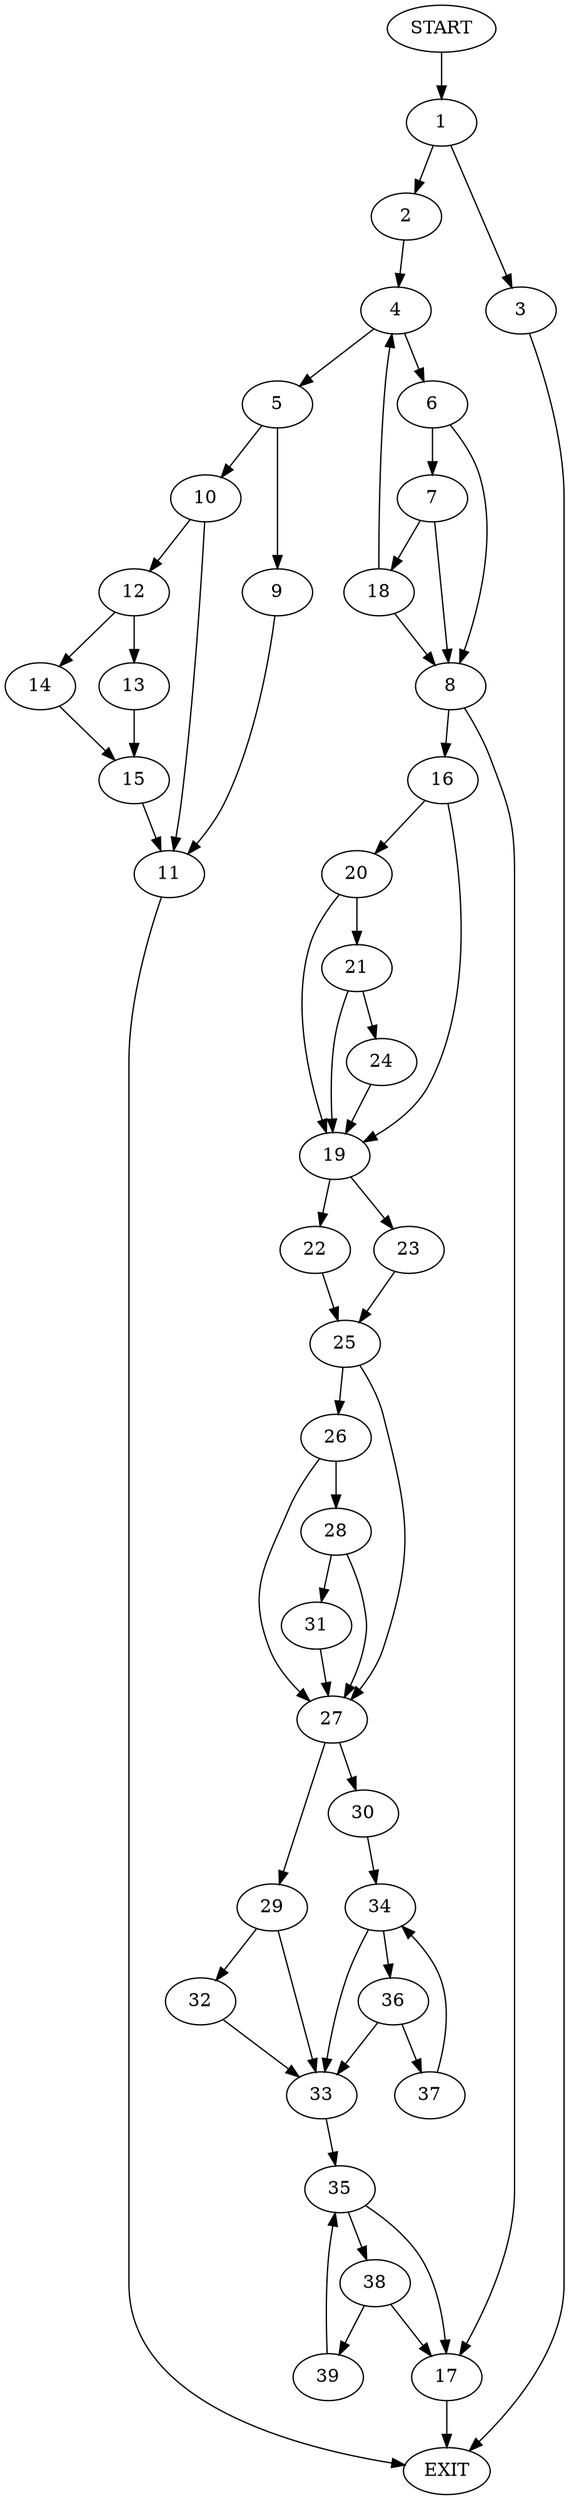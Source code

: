 digraph {
0 [label="START"]
40 [label="EXIT"]
0 -> 1
1 -> 2
1 -> 3
2 -> 4
3 -> 40
4 -> 5
4 -> 6
6 -> 7
6 -> 8
5 -> 9
5 -> 10
9 -> 11
10 -> 12
10 -> 11
11 -> 40
12 -> 13
12 -> 14
14 -> 15
13 -> 15
15 -> 11
8 -> 16
8 -> 17
7 -> 18
7 -> 8
18 -> 4
18 -> 8
17 -> 40
16 -> 19
16 -> 20
20 -> 21
20 -> 19
19 -> 22
19 -> 23
21 -> 24
21 -> 19
24 -> 19
23 -> 25
22 -> 25
25 -> 26
25 -> 27
26 -> 27
26 -> 28
27 -> 29
27 -> 30
28 -> 27
28 -> 31
31 -> 27
29 -> 32
29 -> 33
30 -> 34
33 -> 35
32 -> 33
34 -> 33
34 -> 36
36 -> 37
36 -> 33
37 -> 34
35 -> 38
35 -> 17
38 -> 17
38 -> 39
39 -> 35
}
